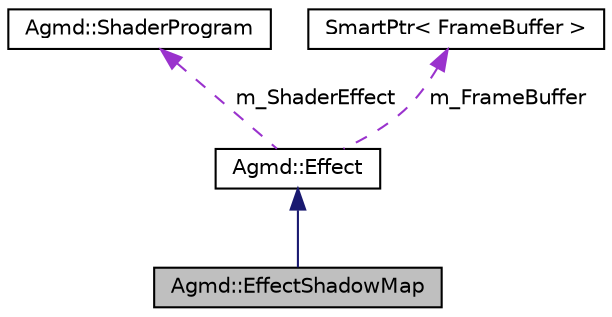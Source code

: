 digraph "Agmd::EffectShadowMap"
{
  edge [fontname="Helvetica",fontsize="10",labelfontname="Helvetica",labelfontsize="10"];
  node [fontname="Helvetica",fontsize="10",shape=record];
  Node1 [label="Agmd::EffectShadowMap",height=0.2,width=0.4,color="black", fillcolor="grey75", style="filled" fontcolor="black"];
  Node2 -> Node1 [dir="back",color="midnightblue",fontsize="10",style="solid",fontname="Helvetica"];
  Node2 [label="Agmd::Effect",height=0.2,width=0.4,color="black", fillcolor="white", style="filled",URL="$class_agmd_1_1_effect.html"];
  Node3 -> Node2 [dir="back",color="darkorchid3",fontsize="10",style="dashed",label=" m_ShaderEffect" ,fontname="Helvetica"];
  Node3 [label="Agmd::ShaderProgram",height=0.2,width=0.4,color="black", fillcolor="white", style="filled",URL="$class_agmd_1_1_shader_program.html"];
  Node4 -> Node2 [dir="back",color="darkorchid3",fontsize="10",style="dashed",label=" m_FrameBuffer" ,fontname="Helvetica"];
  Node4 [label="SmartPtr\< FrameBuffer \>",height=0.2,width=0.4,color="black", fillcolor="white", style="filled",URL="$class_smart_ptr.html"];
}

